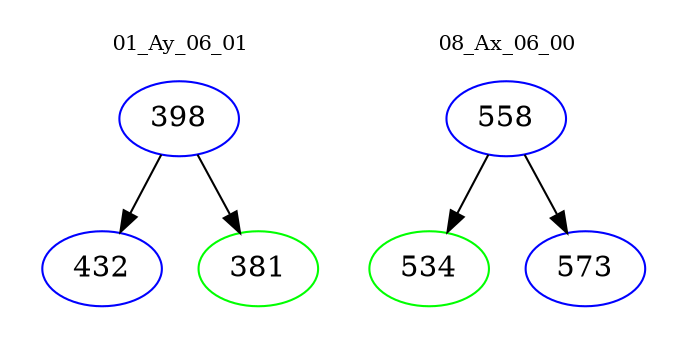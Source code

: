 digraph{
subgraph cluster_0 {
color = white
label = "01_Ay_06_01";
fontsize=10;
T0_398 [label="398", color="blue"]
T0_398 -> T0_432 [color="black"]
T0_432 [label="432", color="blue"]
T0_398 -> T0_381 [color="black"]
T0_381 [label="381", color="green"]
}
subgraph cluster_1 {
color = white
label = "08_Ax_06_00";
fontsize=10;
T1_558 [label="558", color="blue"]
T1_558 -> T1_534 [color="black"]
T1_534 [label="534", color="green"]
T1_558 -> T1_573 [color="black"]
T1_573 [label="573", color="blue"]
}
}

